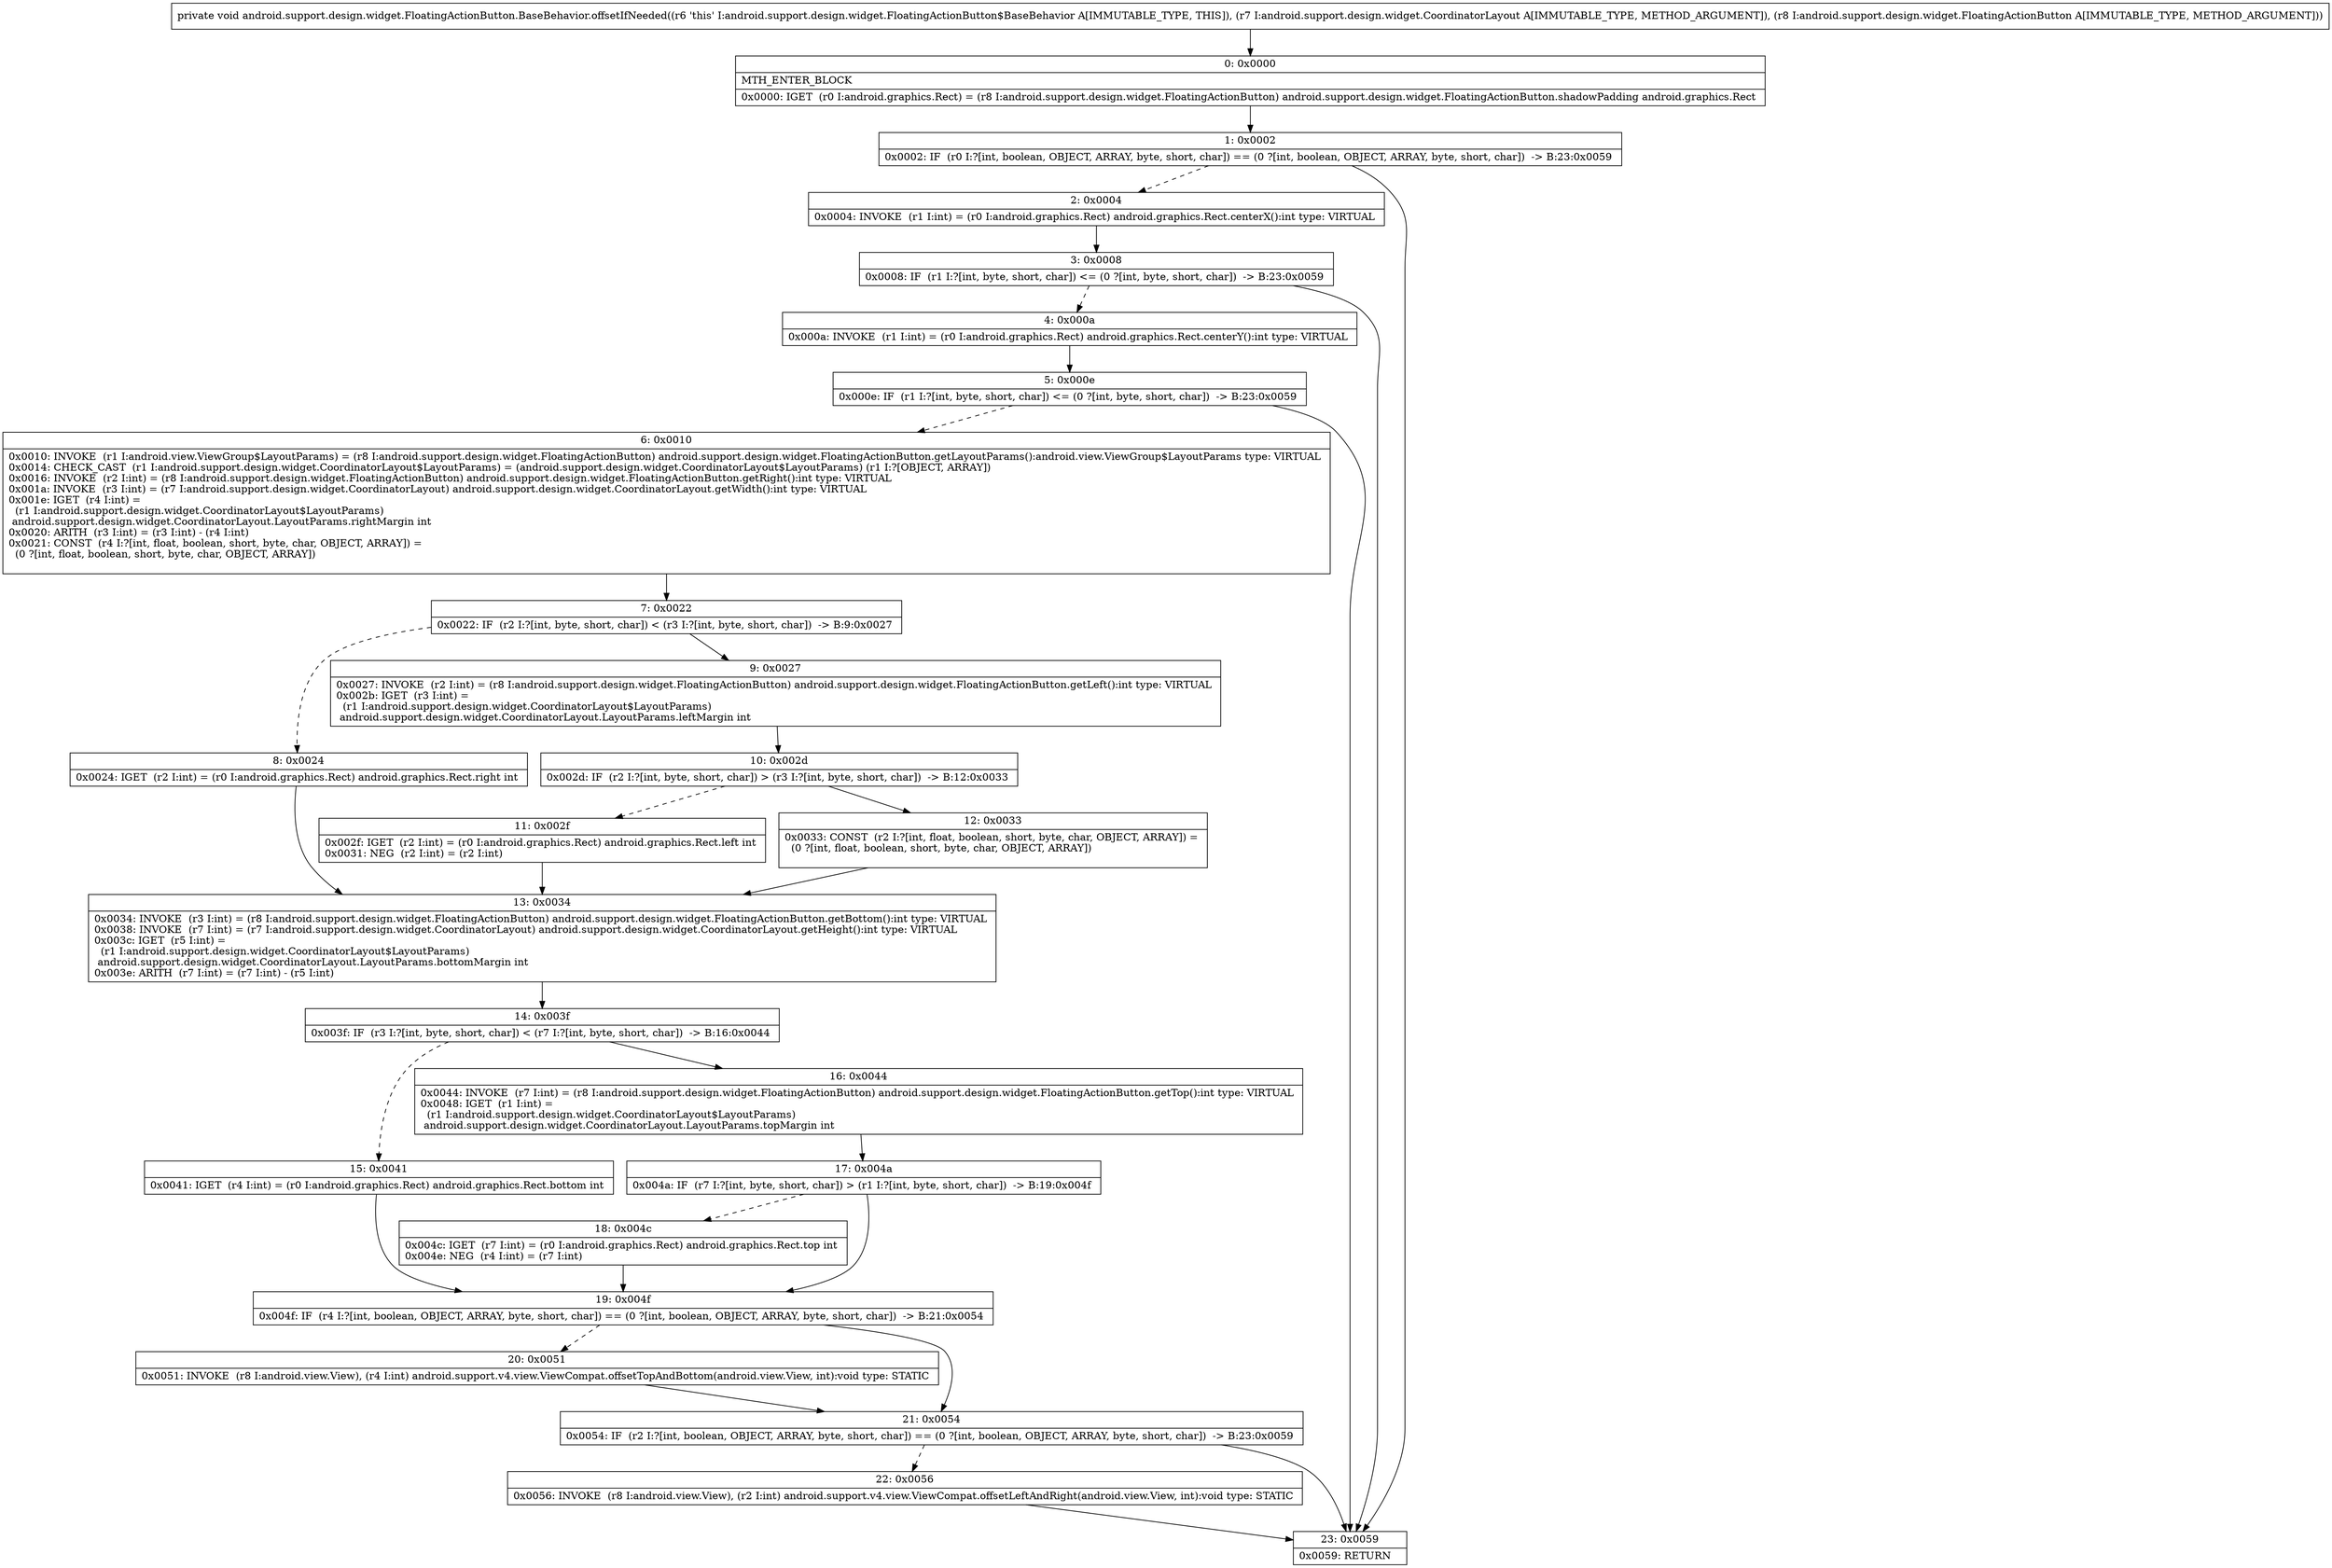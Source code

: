 digraph "CFG forandroid.support.design.widget.FloatingActionButton.BaseBehavior.offsetIfNeeded(Landroid\/support\/design\/widget\/CoordinatorLayout;Landroid\/support\/design\/widget\/FloatingActionButton;)V" {
Node_0 [shape=record,label="{0\:\ 0x0000|MTH_ENTER_BLOCK\l|0x0000: IGET  (r0 I:android.graphics.Rect) = (r8 I:android.support.design.widget.FloatingActionButton) android.support.design.widget.FloatingActionButton.shadowPadding android.graphics.Rect \l}"];
Node_1 [shape=record,label="{1\:\ 0x0002|0x0002: IF  (r0 I:?[int, boolean, OBJECT, ARRAY, byte, short, char]) == (0 ?[int, boolean, OBJECT, ARRAY, byte, short, char])  \-\> B:23:0x0059 \l}"];
Node_2 [shape=record,label="{2\:\ 0x0004|0x0004: INVOKE  (r1 I:int) = (r0 I:android.graphics.Rect) android.graphics.Rect.centerX():int type: VIRTUAL \l}"];
Node_3 [shape=record,label="{3\:\ 0x0008|0x0008: IF  (r1 I:?[int, byte, short, char]) \<= (0 ?[int, byte, short, char])  \-\> B:23:0x0059 \l}"];
Node_4 [shape=record,label="{4\:\ 0x000a|0x000a: INVOKE  (r1 I:int) = (r0 I:android.graphics.Rect) android.graphics.Rect.centerY():int type: VIRTUAL \l}"];
Node_5 [shape=record,label="{5\:\ 0x000e|0x000e: IF  (r1 I:?[int, byte, short, char]) \<= (0 ?[int, byte, short, char])  \-\> B:23:0x0059 \l}"];
Node_6 [shape=record,label="{6\:\ 0x0010|0x0010: INVOKE  (r1 I:android.view.ViewGroup$LayoutParams) = (r8 I:android.support.design.widget.FloatingActionButton) android.support.design.widget.FloatingActionButton.getLayoutParams():android.view.ViewGroup$LayoutParams type: VIRTUAL \l0x0014: CHECK_CAST  (r1 I:android.support.design.widget.CoordinatorLayout$LayoutParams) = (android.support.design.widget.CoordinatorLayout$LayoutParams) (r1 I:?[OBJECT, ARRAY]) \l0x0016: INVOKE  (r2 I:int) = (r8 I:android.support.design.widget.FloatingActionButton) android.support.design.widget.FloatingActionButton.getRight():int type: VIRTUAL \l0x001a: INVOKE  (r3 I:int) = (r7 I:android.support.design.widget.CoordinatorLayout) android.support.design.widget.CoordinatorLayout.getWidth():int type: VIRTUAL \l0x001e: IGET  (r4 I:int) = \l  (r1 I:android.support.design.widget.CoordinatorLayout$LayoutParams)\l android.support.design.widget.CoordinatorLayout.LayoutParams.rightMargin int \l0x0020: ARITH  (r3 I:int) = (r3 I:int) \- (r4 I:int) \l0x0021: CONST  (r4 I:?[int, float, boolean, short, byte, char, OBJECT, ARRAY]) = \l  (0 ?[int, float, boolean, short, byte, char, OBJECT, ARRAY])\l \l}"];
Node_7 [shape=record,label="{7\:\ 0x0022|0x0022: IF  (r2 I:?[int, byte, short, char]) \< (r3 I:?[int, byte, short, char])  \-\> B:9:0x0027 \l}"];
Node_8 [shape=record,label="{8\:\ 0x0024|0x0024: IGET  (r2 I:int) = (r0 I:android.graphics.Rect) android.graphics.Rect.right int \l}"];
Node_9 [shape=record,label="{9\:\ 0x0027|0x0027: INVOKE  (r2 I:int) = (r8 I:android.support.design.widget.FloatingActionButton) android.support.design.widget.FloatingActionButton.getLeft():int type: VIRTUAL \l0x002b: IGET  (r3 I:int) = \l  (r1 I:android.support.design.widget.CoordinatorLayout$LayoutParams)\l android.support.design.widget.CoordinatorLayout.LayoutParams.leftMargin int \l}"];
Node_10 [shape=record,label="{10\:\ 0x002d|0x002d: IF  (r2 I:?[int, byte, short, char]) \> (r3 I:?[int, byte, short, char])  \-\> B:12:0x0033 \l}"];
Node_11 [shape=record,label="{11\:\ 0x002f|0x002f: IGET  (r2 I:int) = (r0 I:android.graphics.Rect) android.graphics.Rect.left int \l0x0031: NEG  (r2 I:int) = (r2 I:int) \l}"];
Node_12 [shape=record,label="{12\:\ 0x0033|0x0033: CONST  (r2 I:?[int, float, boolean, short, byte, char, OBJECT, ARRAY]) = \l  (0 ?[int, float, boolean, short, byte, char, OBJECT, ARRAY])\l \l}"];
Node_13 [shape=record,label="{13\:\ 0x0034|0x0034: INVOKE  (r3 I:int) = (r8 I:android.support.design.widget.FloatingActionButton) android.support.design.widget.FloatingActionButton.getBottom():int type: VIRTUAL \l0x0038: INVOKE  (r7 I:int) = (r7 I:android.support.design.widget.CoordinatorLayout) android.support.design.widget.CoordinatorLayout.getHeight():int type: VIRTUAL \l0x003c: IGET  (r5 I:int) = \l  (r1 I:android.support.design.widget.CoordinatorLayout$LayoutParams)\l android.support.design.widget.CoordinatorLayout.LayoutParams.bottomMargin int \l0x003e: ARITH  (r7 I:int) = (r7 I:int) \- (r5 I:int) \l}"];
Node_14 [shape=record,label="{14\:\ 0x003f|0x003f: IF  (r3 I:?[int, byte, short, char]) \< (r7 I:?[int, byte, short, char])  \-\> B:16:0x0044 \l}"];
Node_15 [shape=record,label="{15\:\ 0x0041|0x0041: IGET  (r4 I:int) = (r0 I:android.graphics.Rect) android.graphics.Rect.bottom int \l}"];
Node_16 [shape=record,label="{16\:\ 0x0044|0x0044: INVOKE  (r7 I:int) = (r8 I:android.support.design.widget.FloatingActionButton) android.support.design.widget.FloatingActionButton.getTop():int type: VIRTUAL \l0x0048: IGET  (r1 I:int) = \l  (r1 I:android.support.design.widget.CoordinatorLayout$LayoutParams)\l android.support.design.widget.CoordinatorLayout.LayoutParams.topMargin int \l}"];
Node_17 [shape=record,label="{17\:\ 0x004a|0x004a: IF  (r7 I:?[int, byte, short, char]) \> (r1 I:?[int, byte, short, char])  \-\> B:19:0x004f \l}"];
Node_18 [shape=record,label="{18\:\ 0x004c|0x004c: IGET  (r7 I:int) = (r0 I:android.graphics.Rect) android.graphics.Rect.top int \l0x004e: NEG  (r4 I:int) = (r7 I:int) \l}"];
Node_19 [shape=record,label="{19\:\ 0x004f|0x004f: IF  (r4 I:?[int, boolean, OBJECT, ARRAY, byte, short, char]) == (0 ?[int, boolean, OBJECT, ARRAY, byte, short, char])  \-\> B:21:0x0054 \l}"];
Node_20 [shape=record,label="{20\:\ 0x0051|0x0051: INVOKE  (r8 I:android.view.View), (r4 I:int) android.support.v4.view.ViewCompat.offsetTopAndBottom(android.view.View, int):void type: STATIC \l}"];
Node_21 [shape=record,label="{21\:\ 0x0054|0x0054: IF  (r2 I:?[int, boolean, OBJECT, ARRAY, byte, short, char]) == (0 ?[int, boolean, OBJECT, ARRAY, byte, short, char])  \-\> B:23:0x0059 \l}"];
Node_22 [shape=record,label="{22\:\ 0x0056|0x0056: INVOKE  (r8 I:android.view.View), (r2 I:int) android.support.v4.view.ViewCompat.offsetLeftAndRight(android.view.View, int):void type: STATIC \l}"];
Node_23 [shape=record,label="{23\:\ 0x0059|0x0059: RETURN   \l}"];
MethodNode[shape=record,label="{private void android.support.design.widget.FloatingActionButton.BaseBehavior.offsetIfNeeded((r6 'this' I:android.support.design.widget.FloatingActionButton$BaseBehavior A[IMMUTABLE_TYPE, THIS]), (r7 I:android.support.design.widget.CoordinatorLayout A[IMMUTABLE_TYPE, METHOD_ARGUMENT]), (r8 I:android.support.design.widget.FloatingActionButton A[IMMUTABLE_TYPE, METHOD_ARGUMENT])) }"];
MethodNode -> Node_0;
Node_0 -> Node_1;
Node_1 -> Node_2[style=dashed];
Node_1 -> Node_23;
Node_2 -> Node_3;
Node_3 -> Node_4[style=dashed];
Node_3 -> Node_23;
Node_4 -> Node_5;
Node_5 -> Node_6[style=dashed];
Node_5 -> Node_23;
Node_6 -> Node_7;
Node_7 -> Node_8[style=dashed];
Node_7 -> Node_9;
Node_8 -> Node_13;
Node_9 -> Node_10;
Node_10 -> Node_11[style=dashed];
Node_10 -> Node_12;
Node_11 -> Node_13;
Node_12 -> Node_13;
Node_13 -> Node_14;
Node_14 -> Node_15[style=dashed];
Node_14 -> Node_16;
Node_15 -> Node_19;
Node_16 -> Node_17;
Node_17 -> Node_18[style=dashed];
Node_17 -> Node_19;
Node_18 -> Node_19;
Node_19 -> Node_20[style=dashed];
Node_19 -> Node_21;
Node_20 -> Node_21;
Node_21 -> Node_22[style=dashed];
Node_21 -> Node_23;
Node_22 -> Node_23;
}


